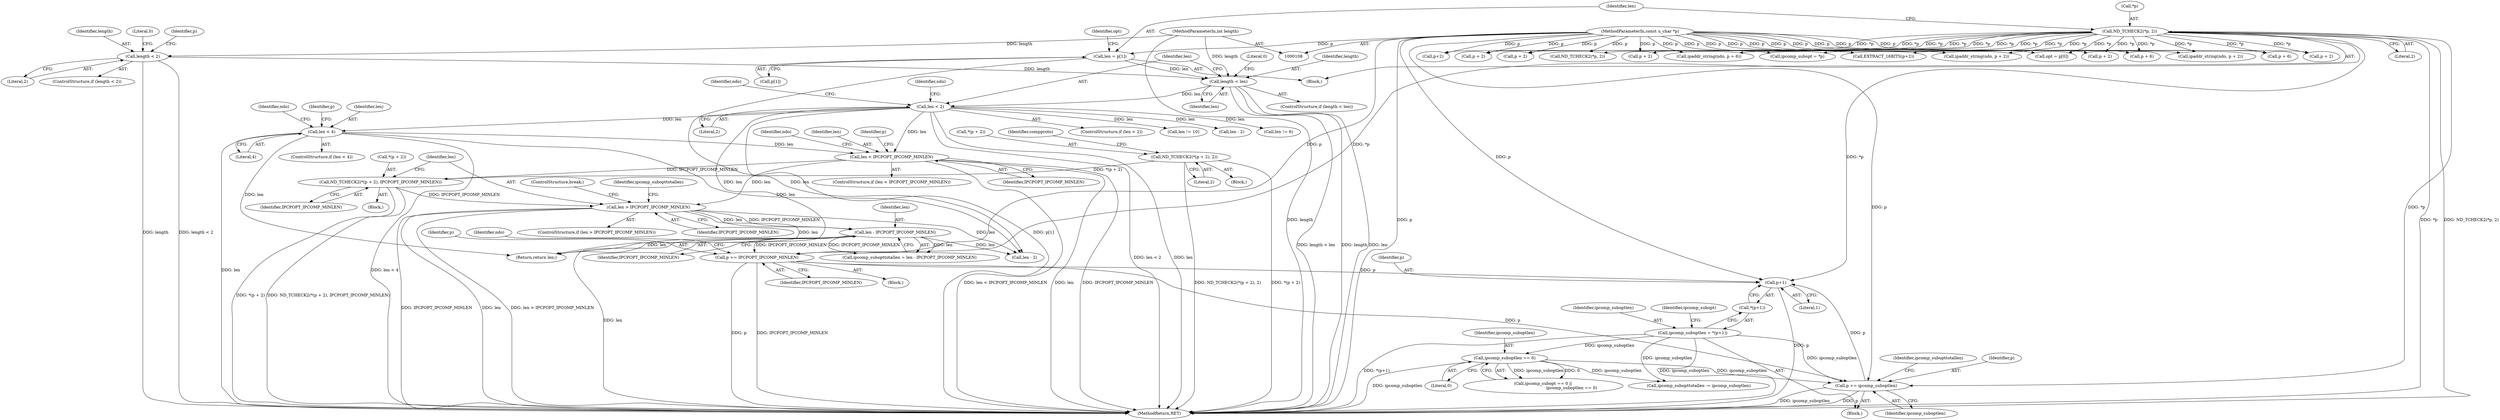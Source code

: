 digraph "0_tcpdump_7029d15f148ef24bb7c6668bc640f5470d085e5a_1@pointer" {
"1000311" [label="(Call,p+1)"];
"1000286" [label="(Call,p += IPCPOPT_IPCOMP_MINLEN)"];
"1000283" [label="(Call,len - IPCPOPT_IPCOMP_MINLEN)"];
"1000277" [label="(Call,len > IPCPOPT_IPCOMP_MINLEN)"];
"1000258" [label="(Call,len < IPCPOPT_IPCOMP_MINLEN)"];
"1000218" [label="(Call,len < 4)"];
"1000146" [label="(Call,len < 2)"];
"1000140" [label="(Call,length < len)"];
"1000120" [label="(Call,length < 2)"];
"1000111" [label="(MethodParameterIn,int length)"];
"1000129" [label="(Call,len = p[1])"];
"1000110" [label="(MethodParameterIn,const u_char *p)"];
"1000270" [label="(Call,ND_TCHECK2(*(p + 2), IPCPOPT_IPCOMP_MINLEN))"];
"1000228" [label="(Call,ND_TCHECK2(*(p + 2), 2))"];
"1000125" [label="(Call,ND_TCHECK2(*p, 2))"];
"1000339" [label="(Call,p += ipcomp_suboptlen)"];
"1000308" [label="(Call,ipcomp_suboptlen = *(p+1))"];
"1000319" [label="(Call,ipcomp_suboptlen == 0)"];
"1000309" [label="(Identifier,ipcomp_suboptlen)"];
"1000146" [label="(Call,len < 2)"];
"1000339" [label="(Call,p += ipcomp_suboptlen)"];
"1000145" [label="(ControlStructure,if (len < 2))"];
"1000311" [label="(Call,p+1)"];
"1000376" [label="(Call,p + 2)"];
"1000183" [label="(Call,len != 10)"];
"1000285" [label="(Identifier,IPCPOPT_IPCOMP_MINLEN)"];
"1000287" [label="(Identifier,p)"];
"1000258" [label="(Call,len < IPCPOPT_IPCOMP_MINLEN)"];
"1000271" [label="(Call,*(p + 2))"];
"1000374" [label="(Call,ipaddr_string(ndo, p + 2))"];
"1000134" [label="(Call,opt = p[0])"];
"1000281" [label="(Call,ipcomp_subopttotallen = len - IPCPOPT_IPCOMP_MINLEN)"];
"1000276" [label="(ControlStructure,if (len > IPCPOPT_IPCOMP_MINLEN))"];
"1000112" [label="(Block,)"];
"1000341" [label="(Identifier,ipcomp_suboptlen)"];
"1000120" [label="(Call,length < 2)"];
"1000207" [label="(Call,p + 2)"];
"1000205" [label="(Call,ipaddr_string(ndo, p + 2))"];
"1000279" [label="(Identifier,IPCPOPT_IPCOMP_MINLEN)"];
"1000260" [label="(Identifier,IPCPOPT_IPCOMP_MINLEN)"];
"1000139" [label="(ControlStructure,if (length < len))"];
"1000121" [label="(Identifier,length)"];
"1000336" [label="(Call,ipcomp_subopttotallen -= ipcomp_suboptlen)"];
"1000219" [label="(Identifier,len)"];
"1000130" [label="(Identifier,len)"];
"1000283" [label="(Call,len - IPCPOPT_IPCOMP_MINLEN)"];
"1000286" [label="(Call,p += IPCPOPT_IPCOMP_MINLEN)"];
"1000277" [label="(Call,len > IPCPOPT_IPCOMP_MINLEN)"];
"1000278" [label="(Identifier,len)"];
"1000119" [label="(ControlStructure,if (length < 2))"];
"1000212" [label="(Call,p + 6)"];
"1000423" [label="(MethodReturn,RET)"];
"1000237" [label="(Call,p+2)"];
"1000315" [label="(Call,ipcomp_subopt == 0 ||\n                                            ipcomp_suboptlen == 0)"];
"1000284" [label="(Identifier,len)"];
"1000273" [label="(Identifier,p)"];
"1000147" [label="(Identifier,len)"];
"1000230" [label="(Call,p + 2)"];
"1000297" [label="(Identifier,ipcomp_subopttotallen)"];
"1000253" [label="(Block,)"];
"1000312" [label="(Identifier,p)"];
"1000411" [label="(Call,len - 2)"];
"1000394" [label="(Call,len - 2)"];
"1000229" [label="(Call,*(p + 2))"];
"1000291" [label="(Identifier,ndo)"];
"1000110" [label="(MethodParameterIn,const u_char *p)"];
"1000210" [label="(Call,ipaddr_string(ndo, p + 6))"];
"1000270" [label="(Call,ND_TCHECK2(*(p + 2), IPCPOPT_IPCOMP_MINLEN))"];
"1000131" [label="(Call,p[1])"];
"1000414" [label="(Return,return len;)"];
"1000140" [label="(Call,length < len)"];
"1000235" [label="(Identifier,compproto)"];
"1000340" [label="(Identifier,p)"];
"1000257" [label="(ControlStructure,if (len < IPCPOPT_IPCOMP_MINLEN))"];
"1000236" [label="(Call,EXTRACT_16BITS(p+2))"];
"1000342" [label="(ControlStructure,break;)"];
"1000282" [label="(Identifier,ipcomp_subopttotallen)"];
"1000319" [label="(Call,ipcomp_suboptlen == 0)"];
"1000122" [label="(Literal,2)"];
"1000144" [label="(Literal,0)"];
"1000218" [label="(Call,len < 4)"];
"1000124" [label="(Literal,0)"];
"1000167" [label="(Identifier,ndo)"];
"1000111" [label="(MethodParameterIn,int length)"];
"1000195" [label="(Call,p + 6)"];
"1000128" [label="(Literal,2)"];
"1000308" [label="(Call,ipcomp_suboptlen = *(p+1))"];
"1000365" [label="(Call,p + 2)"];
"1000272" [label="(Call,p + 2)"];
"1000280" [label="(Block,)"];
"1000264" [label="(Identifier,ndo)"];
"1000141" [label="(Identifier,length)"];
"1000129" [label="(Call,len = p[1])"];
"1000313" [label="(Literal,1)"];
"1000228" [label="(Call,ND_TCHECK2(*(p + 2), 2))"];
"1000300" [label="(Call,ND_TCHECK2(*p, 2))"];
"1000142" [label="(Identifier,len)"];
"1000317" [label="(Identifier,ipcomp_subopt)"];
"1000224" [label="(Identifier,ndo)"];
"1000233" [label="(Literal,2)"];
"1000353" [label="(Call,len != 6)"];
"1000304" [label="(Call,ipcomp_subopt = *p)"];
"1000320" [label="(Identifier,ipcomp_suboptlen)"];
"1000288" [label="(Identifier,IPCPOPT_IPCOMP_MINLEN)"];
"1000152" [label="(Identifier,ndo)"];
"1000275" [label="(Identifier,IPCPOPT_IPCOMP_MINLEN)"];
"1000126" [label="(Call,*p)"];
"1000299" [label="(Block,)"];
"1000180" [label="(Block,)"];
"1000127" [label="(Identifier,p)"];
"1000321" [label="(Literal,0)"];
"1000148" [label="(Literal,2)"];
"1000125" [label="(Call,ND_TCHECK2(*p, 2))"];
"1000135" [label="(Identifier,opt)"];
"1000220" [label="(Literal,4)"];
"1000259" [label="(Identifier,len)"];
"1000231" [label="(Identifier,p)"];
"1000310" [label="(Call,*(p+1))"];
"1000217" [label="(ControlStructure,if (len < 4))"];
"1000311" -> "1000310"  [label="AST: "];
"1000311" -> "1000313"  [label="CFG: "];
"1000312" -> "1000311"  [label="AST: "];
"1000313" -> "1000311"  [label="AST: "];
"1000310" -> "1000311"  [label="CFG: "];
"1000311" -> "1000423"  [label="DDG: p"];
"1000286" -> "1000311"  [label="DDG: p"];
"1000339" -> "1000311"  [label="DDG: p"];
"1000110" -> "1000311"  [label="DDG: p"];
"1000125" -> "1000311"  [label="DDG: *p"];
"1000286" -> "1000280"  [label="AST: "];
"1000286" -> "1000288"  [label="CFG: "];
"1000287" -> "1000286"  [label="AST: "];
"1000288" -> "1000286"  [label="AST: "];
"1000291" -> "1000286"  [label="CFG: "];
"1000286" -> "1000423"  [label="DDG: p"];
"1000286" -> "1000423"  [label="DDG: IPCPOPT_IPCOMP_MINLEN"];
"1000283" -> "1000286"  [label="DDG: IPCPOPT_IPCOMP_MINLEN"];
"1000110" -> "1000286"  [label="DDG: p"];
"1000125" -> "1000286"  [label="DDG: *p"];
"1000286" -> "1000339"  [label="DDG: p"];
"1000283" -> "1000281"  [label="AST: "];
"1000283" -> "1000285"  [label="CFG: "];
"1000284" -> "1000283"  [label="AST: "];
"1000285" -> "1000283"  [label="AST: "];
"1000281" -> "1000283"  [label="CFG: "];
"1000283" -> "1000423"  [label="DDG: len"];
"1000283" -> "1000281"  [label="DDG: len"];
"1000283" -> "1000281"  [label="DDG: IPCPOPT_IPCOMP_MINLEN"];
"1000277" -> "1000283"  [label="DDG: len"];
"1000277" -> "1000283"  [label="DDG: IPCPOPT_IPCOMP_MINLEN"];
"1000283" -> "1000411"  [label="DDG: len"];
"1000283" -> "1000414"  [label="DDG: len"];
"1000277" -> "1000276"  [label="AST: "];
"1000277" -> "1000279"  [label="CFG: "];
"1000278" -> "1000277"  [label="AST: "];
"1000279" -> "1000277"  [label="AST: "];
"1000282" -> "1000277"  [label="CFG: "];
"1000342" -> "1000277"  [label="CFG: "];
"1000277" -> "1000423"  [label="DDG: len"];
"1000277" -> "1000423"  [label="DDG: len > IPCPOPT_IPCOMP_MINLEN"];
"1000277" -> "1000423"  [label="DDG: IPCPOPT_IPCOMP_MINLEN"];
"1000258" -> "1000277"  [label="DDG: len"];
"1000270" -> "1000277"  [label="DDG: IPCPOPT_IPCOMP_MINLEN"];
"1000277" -> "1000411"  [label="DDG: len"];
"1000277" -> "1000414"  [label="DDG: len"];
"1000258" -> "1000257"  [label="AST: "];
"1000258" -> "1000260"  [label="CFG: "];
"1000259" -> "1000258"  [label="AST: "];
"1000260" -> "1000258"  [label="AST: "];
"1000264" -> "1000258"  [label="CFG: "];
"1000273" -> "1000258"  [label="CFG: "];
"1000258" -> "1000423"  [label="DDG: len"];
"1000258" -> "1000423"  [label="DDG: IPCPOPT_IPCOMP_MINLEN"];
"1000258" -> "1000423"  [label="DDG: len < IPCPOPT_IPCOMP_MINLEN"];
"1000218" -> "1000258"  [label="DDG: len"];
"1000146" -> "1000258"  [label="DDG: len"];
"1000258" -> "1000270"  [label="DDG: IPCPOPT_IPCOMP_MINLEN"];
"1000218" -> "1000217"  [label="AST: "];
"1000218" -> "1000220"  [label="CFG: "];
"1000219" -> "1000218"  [label="AST: "];
"1000220" -> "1000218"  [label="AST: "];
"1000224" -> "1000218"  [label="CFG: "];
"1000231" -> "1000218"  [label="CFG: "];
"1000218" -> "1000423"  [label="DDG: len"];
"1000218" -> "1000423"  [label="DDG: len < 4"];
"1000146" -> "1000218"  [label="DDG: len"];
"1000218" -> "1000411"  [label="DDG: len"];
"1000218" -> "1000414"  [label="DDG: len"];
"1000146" -> "1000145"  [label="AST: "];
"1000146" -> "1000148"  [label="CFG: "];
"1000147" -> "1000146"  [label="AST: "];
"1000148" -> "1000146"  [label="AST: "];
"1000152" -> "1000146"  [label="CFG: "];
"1000167" -> "1000146"  [label="CFG: "];
"1000146" -> "1000423"  [label="DDG: len < 2"];
"1000146" -> "1000423"  [label="DDG: len"];
"1000140" -> "1000146"  [label="DDG: len"];
"1000146" -> "1000183"  [label="DDG: len"];
"1000146" -> "1000353"  [label="DDG: len"];
"1000146" -> "1000394"  [label="DDG: len"];
"1000146" -> "1000411"  [label="DDG: len"];
"1000146" -> "1000414"  [label="DDG: len"];
"1000140" -> "1000139"  [label="AST: "];
"1000140" -> "1000142"  [label="CFG: "];
"1000141" -> "1000140"  [label="AST: "];
"1000142" -> "1000140"  [label="AST: "];
"1000144" -> "1000140"  [label="CFG: "];
"1000147" -> "1000140"  [label="CFG: "];
"1000140" -> "1000423"  [label="DDG: length"];
"1000140" -> "1000423"  [label="DDG: len"];
"1000140" -> "1000423"  [label="DDG: length < len"];
"1000120" -> "1000140"  [label="DDG: length"];
"1000111" -> "1000140"  [label="DDG: length"];
"1000129" -> "1000140"  [label="DDG: len"];
"1000120" -> "1000119"  [label="AST: "];
"1000120" -> "1000122"  [label="CFG: "];
"1000121" -> "1000120"  [label="AST: "];
"1000122" -> "1000120"  [label="AST: "];
"1000124" -> "1000120"  [label="CFG: "];
"1000127" -> "1000120"  [label="CFG: "];
"1000120" -> "1000423"  [label="DDG: length"];
"1000120" -> "1000423"  [label="DDG: length < 2"];
"1000111" -> "1000120"  [label="DDG: length"];
"1000111" -> "1000108"  [label="AST: "];
"1000111" -> "1000423"  [label="DDG: length"];
"1000129" -> "1000112"  [label="AST: "];
"1000129" -> "1000131"  [label="CFG: "];
"1000130" -> "1000129"  [label="AST: "];
"1000131" -> "1000129"  [label="AST: "];
"1000135" -> "1000129"  [label="CFG: "];
"1000129" -> "1000423"  [label="DDG: p[1]"];
"1000110" -> "1000129"  [label="DDG: p"];
"1000110" -> "1000108"  [label="AST: "];
"1000110" -> "1000423"  [label="DDG: p"];
"1000110" -> "1000134"  [label="DDG: p"];
"1000110" -> "1000195"  [label="DDG: p"];
"1000110" -> "1000205"  [label="DDG: p"];
"1000110" -> "1000207"  [label="DDG: p"];
"1000110" -> "1000210"  [label="DDG: p"];
"1000110" -> "1000212"  [label="DDG: p"];
"1000110" -> "1000230"  [label="DDG: p"];
"1000110" -> "1000236"  [label="DDG: p"];
"1000110" -> "1000237"  [label="DDG: p"];
"1000110" -> "1000272"  [label="DDG: p"];
"1000110" -> "1000300"  [label="DDG: p"];
"1000110" -> "1000304"  [label="DDG: p"];
"1000110" -> "1000339"  [label="DDG: p"];
"1000110" -> "1000365"  [label="DDG: p"];
"1000110" -> "1000374"  [label="DDG: p"];
"1000110" -> "1000376"  [label="DDG: p"];
"1000270" -> "1000253"  [label="AST: "];
"1000270" -> "1000275"  [label="CFG: "];
"1000271" -> "1000270"  [label="AST: "];
"1000275" -> "1000270"  [label="AST: "];
"1000278" -> "1000270"  [label="CFG: "];
"1000270" -> "1000423"  [label="DDG: ND_TCHECK2(*(p + 2), IPCPOPT_IPCOMP_MINLEN)"];
"1000270" -> "1000423"  [label="DDG: *(p + 2)"];
"1000228" -> "1000270"  [label="DDG: *(p + 2)"];
"1000228" -> "1000180"  [label="AST: "];
"1000228" -> "1000233"  [label="CFG: "];
"1000229" -> "1000228"  [label="AST: "];
"1000233" -> "1000228"  [label="AST: "];
"1000235" -> "1000228"  [label="CFG: "];
"1000228" -> "1000423"  [label="DDG: ND_TCHECK2(*(p + 2), 2)"];
"1000228" -> "1000423"  [label="DDG: *(p + 2)"];
"1000125" -> "1000112"  [label="AST: "];
"1000125" -> "1000128"  [label="CFG: "];
"1000126" -> "1000125"  [label="AST: "];
"1000128" -> "1000125"  [label="AST: "];
"1000130" -> "1000125"  [label="CFG: "];
"1000125" -> "1000423"  [label="DDG: *p"];
"1000125" -> "1000423"  [label="DDG: ND_TCHECK2(*p, 2)"];
"1000125" -> "1000134"  [label="DDG: *p"];
"1000125" -> "1000195"  [label="DDG: *p"];
"1000125" -> "1000205"  [label="DDG: *p"];
"1000125" -> "1000207"  [label="DDG: *p"];
"1000125" -> "1000210"  [label="DDG: *p"];
"1000125" -> "1000212"  [label="DDG: *p"];
"1000125" -> "1000230"  [label="DDG: *p"];
"1000125" -> "1000236"  [label="DDG: *p"];
"1000125" -> "1000237"  [label="DDG: *p"];
"1000125" -> "1000272"  [label="DDG: *p"];
"1000125" -> "1000300"  [label="DDG: *p"];
"1000125" -> "1000304"  [label="DDG: *p"];
"1000125" -> "1000339"  [label="DDG: *p"];
"1000125" -> "1000365"  [label="DDG: *p"];
"1000125" -> "1000374"  [label="DDG: *p"];
"1000125" -> "1000376"  [label="DDG: *p"];
"1000339" -> "1000299"  [label="AST: "];
"1000339" -> "1000341"  [label="CFG: "];
"1000340" -> "1000339"  [label="AST: "];
"1000341" -> "1000339"  [label="AST: "];
"1000297" -> "1000339"  [label="CFG: "];
"1000339" -> "1000423"  [label="DDG: p"];
"1000339" -> "1000423"  [label="DDG: ipcomp_suboptlen"];
"1000308" -> "1000339"  [label="DDG: ipcomp_suboptlen"];
"1000319" -> "1000339"  [label="DDG: ipcomp_suboptlen"];
"1000308" -> "1000299"  [label="AST: "];
"1000308" -> "1000310"  [label="CFG: "];
"1000309" -> "1000308"  [label="AST: "];
"1000310" -> "1000308"  [label="AST: "];
"1000317" -> "1000308"  [label="CFG: "];
"1000308" -> "1000423"  [label="DDG: *(p+1)"];
"1000308" -> "1000423"  [label="DDG: ipcomp_suboptlen"];
"1000308" -> "1000319"  [label="DDG: ipcomp_suboptlen"];
"1000308" -> "1000336"  [label="DDG: ipcomp_suboptlen"];
"1000319" -> "1000315"  [label="AST: "];
"1000319" -> "1000321"  [label="CFG: "];
"1000320" -> "1000319"  [label="AST: "];
"1000321" -> "1000319"  [label="AST: "];
"1000315" -> "1000319"  [label="CFG: "];
"1000319" -> "1000423"  [label="DDG: ipcomp_suboptlen"];
"1000319" -> "1000315"  [label="DDG: ipcomp_suboptlen"];
"1000319" -> "1000315"  [label="DDG: 0"];
"1000319" -> "1000336"  [label="DDG: ipcomp_suboptlen"];
}
